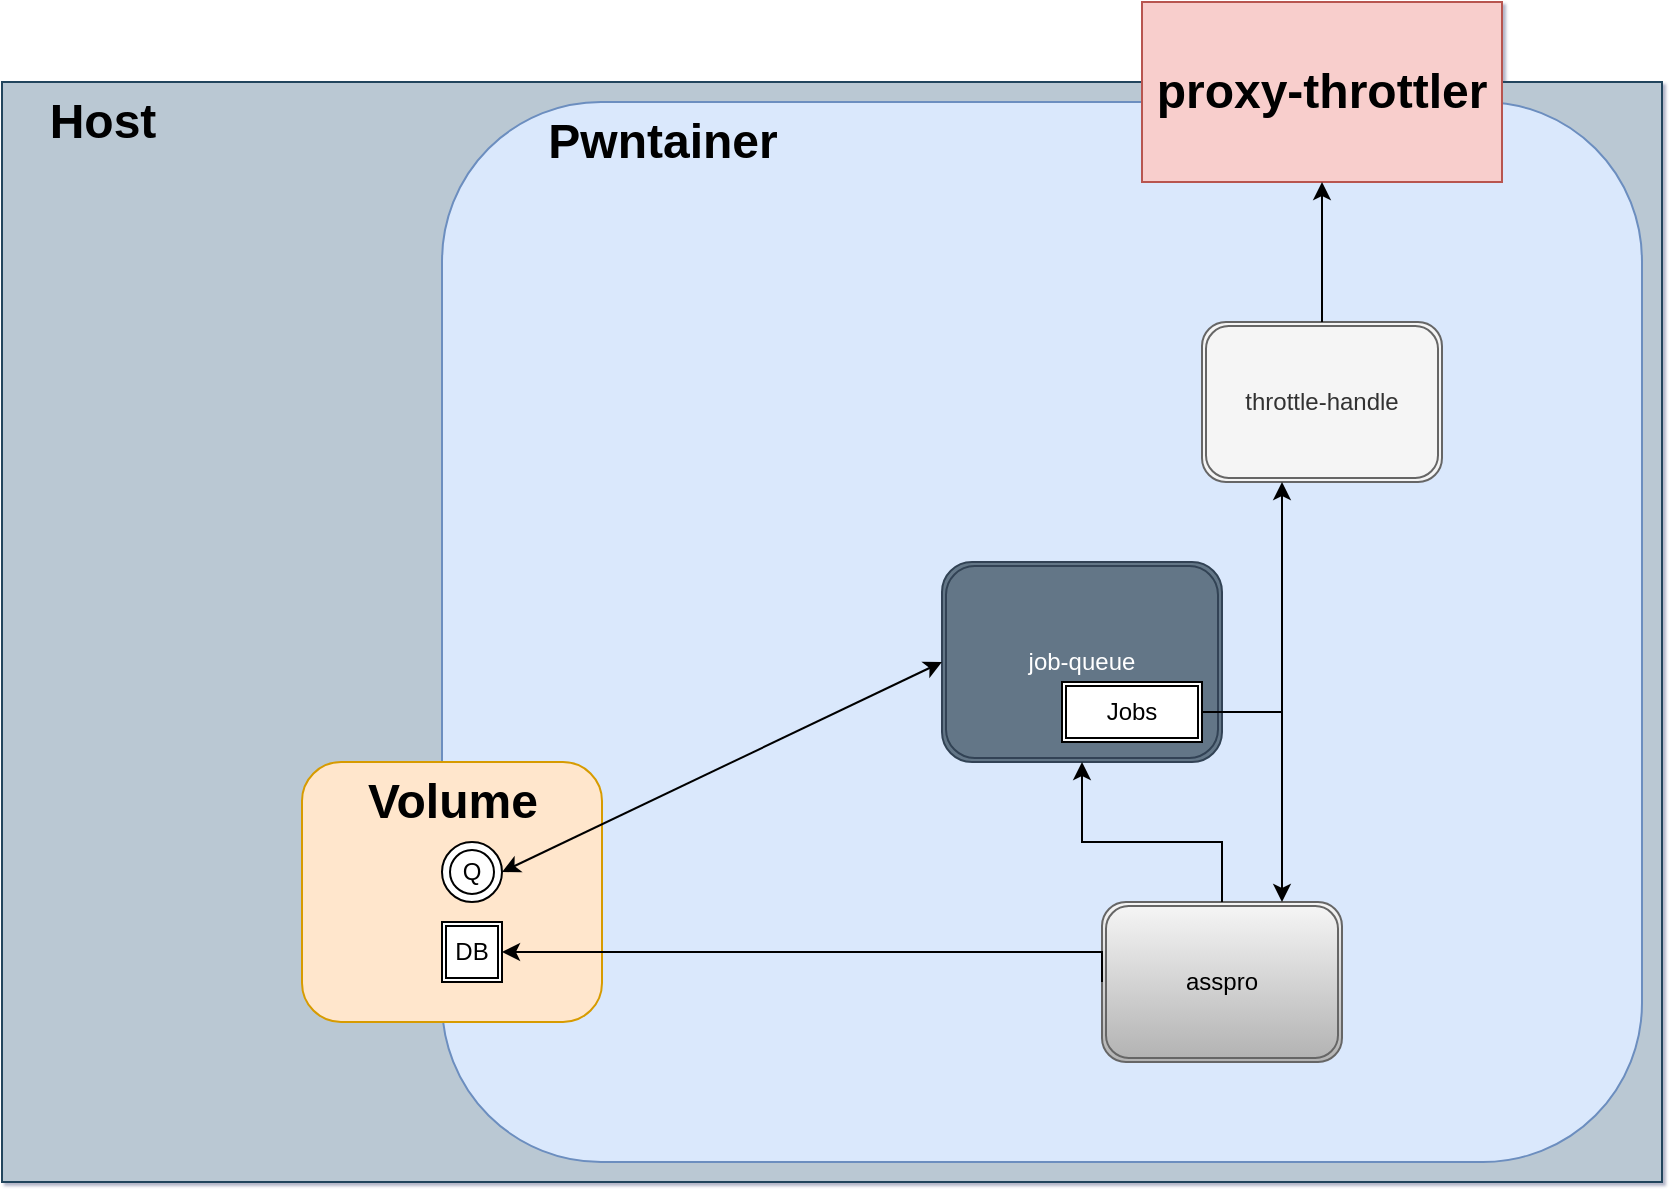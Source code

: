 <mxfile version="15.7.3" type="device"><diagram id="zHwtzDV02m1jvPpP5u-3" name="Page-1"><mxGraphModel dx="1422" dy="675" grid="1" gridSize="10" guides="1" tooltips="1" connect="1" arrows="1" fold="1" page="0" pageScale="1" pageWidth="850" pageHeight="1100" math="0" shadow="1"><root><mxCell id="0"/><mxCell id="1" parent="0"/><mxCell id="nBw5c-MB051hS214DzfN-3" value="" style="rounded=0;whiteSpace=wrap;html=1;fillColor=#bac8d3;strokeColor=#23445d;" vertex="1" parent="1"><mxGeometry x="160" y="100" width="830" height="550" as="geometry"/></mxCell><mxCell id="nBw5c-MB051hS214DzfN-4" value="" style="rounded=1;whiteSpace=wrap;html=1;fillColor=#dae8fc;strokeColor=#6c8ebf;" vertex="1" parent="1"><mxGeometry x="380" y="110" width="600" height="530" as="geometry"/></mxCell><mxCell id="nBw5c-MB051hS214DzfN-5" value="" style="rounded=1;whiteSpace=wrap;html=1;fillColor=#ffe6cc;strokeColor=#d79b00;" vertex="1" parent="1"><mxGeometry x="310" y="440" width="150" height="130" as="geometry"/></mxCell><mxCell id="nBw5c-MB051hS214DzfN-6" value="Pwntainer" style="text;strokeColor=none;fillColor=none;html=1;fontSize=24;fontStyle=1;verticalAlign=middle;align=center;" vertex="1" parent="1"><mxGeometry x="440" y="110" width="100" height="40" as="geometry"/></mxCell><mxCell id="nBw5c-MB051hS214DzfN-7" value="Volume" style="text;strokeColor=none;fillColor=none;html=1;fontSize=24;fontStyle=1;verticalAlign=middle;align=center;" vertex="1" parent="1"><mxGeometry x="335" y="440" width="100" height="40" as="geometry"/></mxCell><mxCell id="nBw5c-MB051hS214DzfN-8" value="Host" style="text;strokeColor=none;fillColor=none;html=1;fontSize=24;fontStyle=1;verticalAlign=middle;align=center;" vertex="1" parent="1"><mxGeometry x="160" y="100" width="100" height="40" as="geometry"/></mxCell><mxCell id="nBw5c-MB051hS214DzfN-9" value="&lt;span style=&quot;font-size: 24px ; font-weight: 700&quot;&gt;proxy-throttler&lt;/span&gt;" style="rounded=0;whiteSpace=wrap;html=1;fillColor=#f8cecc;strokeColor=#b85450;" vertex="1" parent="1"><mxGeometry x="730" y="60" width="180" height="90" as="geometry"/></mxCell><mxCell id="nBw5c-MB051hS214DzfN-14" value="throttle-handle" style="shape=ext;double=1;rounded=1;whiteSpace=wrap;html=1;fillColor=#f5f5f5;fontColor=#333333;strokeColor=#666666;" vertex="1" parent="1"><mxGeometry x="760" y="220" width="120" height="80" as="geometry"/></mxCell><mxCell id="nBw5c-MB051hS214DzfN-15" value="asspro" style="shape=ext;double=1;rounded=1;whiteSpace=wrap;html=1;fillColor=#f5f5f5;gradientColor=#b3b3b3;strokeColor=#666666;" vertex="1" parent="1"><mxGeometry x="710" y="510" width="120" height="80" as="geometry"/></mxCell><mxCell id="nBw5c-MB051hS214DzfN-18" value="" style="edgeStyle=segmentEdgeStyle;endArrow=classic;html=1;rounded=0;exitX=0.5;exitY=0;exitDx=0;exitDy=0;entryX=0.5;entryY=1;entryDx=0;entryDy=0;" edge="1" parent="1" source="nBw5c-MB051hS214DzfN-14" target="nBw5c-MB051hS214DzfN-9"><mxGeometry width="50" height="50" relative="1" as="geometry"><mxPoint x="400" y="370" as="sourcePoint"/><mxPoint x="450" y="320" as="targetPoint"/><Array as="points"><mxPoint x="820" y="210"/><mxPoint x="820" y="210"/></Array></mxGeometry></mxCell><mxCell id="nBw5c-MB051hS214DzfN-20" value="job-queue" style="shape=ext;double=1;rounded=1;whiteSpace=wrap;html=1;fillColor=#647687;fontColor=#ffffff;strokeColor=#314354;" vertex="1" parent="1"><mxGeometry x="630" y="340" width="140" height="100" as="geometry"/></mxCell><mxCell id="nBw5c-MB051hS214DzfN-21" value="" style="edgeStyle=segmentEdgeStyle;endArrow=classic;html=1;rounded=0;exitX=1;exitY=0.5;exitDx=0;exitDy=0;" edge="1" parent="1" source="nBw5c-MB051hS214DzfN-35" target="nBw5c-MB051hS214DzfN-14"><mxGeometry width="50" height="50" relative="1" as="geometry"><mxPoint x="400" y="370" as="sourcePoint"/><mxPoint x="450" y="320" as="targetPoint"/><Array as="points"><mxPoint x="800" y="415"/></Array></mxGeometry></mxCell><mxCell id="nBw5c-MB051hS214DzfN-23" value="Q" style="ellipse;shape=doubleEllipse;whiteSpace=wrap;html=1;aspect=fixed;" vertex="1" parent="1"><mxGeometry x="380" y="480" width="30" height="30" as="geometry"/></mxCell><mxCell id="nBw5c-MB051hS214DzfN-26" value="" style="edgeStyle=segmentEdgeStyle;endArrow=classic;html=1;rounded=0;entryX=0.5;entryY=1;entryDx=0;entryDy=0;exitX=0.5;exitY=0;exitDx=0;exitDy=0;" edge="1" parent="1" source="nBw5c-MB051hS214DzfN-15" target="nBw5c-MB051hS214DzfN-20"><mxGeometry width="50" height="50" relative="1" as="geometry"><mxPoint x="400" y="370" as="sourcePoint"/><mxPoint x="450" y="320" as="targetPoint"/><Array as="points"><mxPoint x="770" y="480"/><mxPoint x="700" y="480"/></Array></mxGeometry></mxCell><mxCell id="nBw5c-MB051hS214DzfN-29" value="DB" style="shape=ext;double=1;whiteSpace=wrap;html=1;aspect=fixed;" vertex="1" parent="1"><mxGeometry x="380" y="520" width="30" height="30" as="geometry"/></mxCell><mxCell id="nBw5c-MB051hS214DzfN-31" value="" style="edgeStyle=elbowEdgeStyle;elbow=vertical;endArrow=classic;html=1;rounded=0;exitX=0;exitY=0.5;exitDx=0;exitDy=0;" edge="1" parent="1" source="nBw5c-MB051hS214DzfN-15"><mxGeometry width="50" height="50" relative="1" as="geometry"><mxPoint x="400" y="370" as="sourcePoint"/><mxPoint x="410" y="535" as="targetPoint"/><Array as="points"><mxPoint x="560" y="535"/></Array></mxGeometry></mxCell><mxCell id="nBw5c-MB051hS214DzfN-33" value="" style="endArrow=classic;startArrow=classic;html=1;rounded=0;entryX=0;entryY=0.5;entryDx=0;entryDy=0;exitX=1;exitY=0.5;exitDx=0;exitDy=0;" edge="1" parent="1" source="nBw5c-MB051hS214DzfN-23" target="nBw5c-MB051hS214DzfN-20"><mxGeometry width="50" height="50" relative="1" as="geometry"><mxPoint x="400" y="420" as="sourcePoint"/><mxPoint x="450" y="370" as="targetPoint"/></mxGeometry></mxCell><mxCell id="nBw5c-MB051hS214DzfN-35" value="Jobs" style="shape=ext;double=1;rounded=0;whiteSpace=wrap;html=1;" vertex="1" parent="1"><mxGeometry x="690" y="400" width="70" height="30" as="geometry"/></mxCell><mxCell id="nBw5c-MB051hS214DzfN-37" value="" style="edgeStyle=elbowEdgeStyle;elbow=horizontal;endArrow=classic;html=1;rounded=0;exitX=1;exitY=0.5;exitDx=0;exitDy=0;entryX=0.75;entryY=0;entryDx=0;entryDy=0;" edge="1" parent="1" source="nBw5c-MB051hS214DzfN-35" target="nBw5c-MB051hS214DzfN-15"><mxGeometry width="50" height="50" relative="1" as="geometry"><mxPoint x="400" y="420" as="sourcePoint"/><mxPoint x="450" y="370" as="targetPoint"/><Array as="points"><mxPoint x="800" y="460"/></Array></mxGeometry></mxCell></root></mxGraphModel></diagram></mxfile>